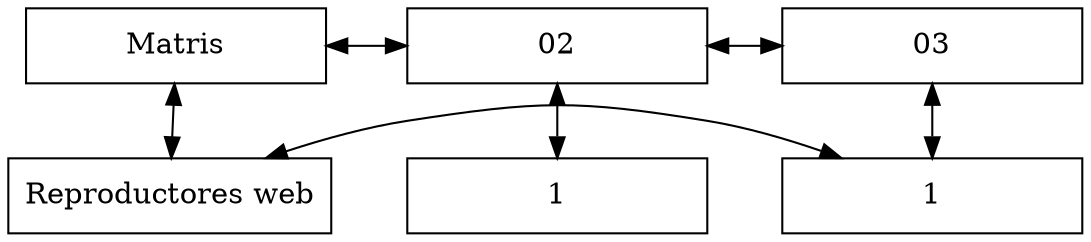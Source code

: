 digraph { 
rankdir = TB; 
node [shape=rectangle, height=0.5, width=2] 
graph[ nodesep = 0.5] 
Matris[label="Matris"] 
nodo02 [label="02"] 
nodo03 [label="03"] 
nodoReproductores_web [label="Reproductores web"] 
Matris -> nodo02 [dir=both] 
nodo02 -> nodo03 [dir=both] 
Matris -> nodoReproductores_web [dir=both] 
nodo0y0[label="1"] 
nodo1y0[label="1"] 
nodo02 -> nodo0y0[dir=both] 
nodo03 -> nodo1y0[dir=both] 
nodoReproductores_web -> nodo1y0[constraint=false, dir=both] 
{ rank=same; Matris; nodo02; nodo03} 
{ rank=same;nodoReproductores_web;nodo1y0} 
}